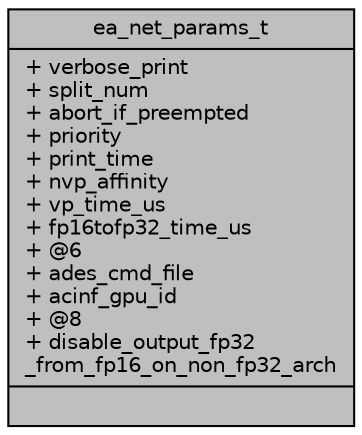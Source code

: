 digraph "ea_net_params_t"
{
 // INTERACTIVE_SVG=YES
 // LATEX_PDF_SIZE
  bgcolor="transparent";
  edge [fontname="Helvetica",fontsize="10",labelfontname="Helvetica",labelfontsize="10"];
  node [fontname="Helvetica",fontsize="10",shape=record];
  Node1 [label="{ea_net_params_t\n|+ verbose_print\l+ split_num\l+ abort_if_preempted\l+ priority\l+ print_time\l+ nvp_affinity\l+ vp_time_us\l+ fp16tofp32_time_us\l+ @6\l+ ades_cmd_file\l+ acinf_gpu_id\l+ @8\l+ disable_output_fp32\l_from_fp16_on_non_fp32_arch\l|}",height=0.2,width=0.4,color="black", fillcolor="grey75", style="filled", fontcolor="black",tooltip=" "];
}

